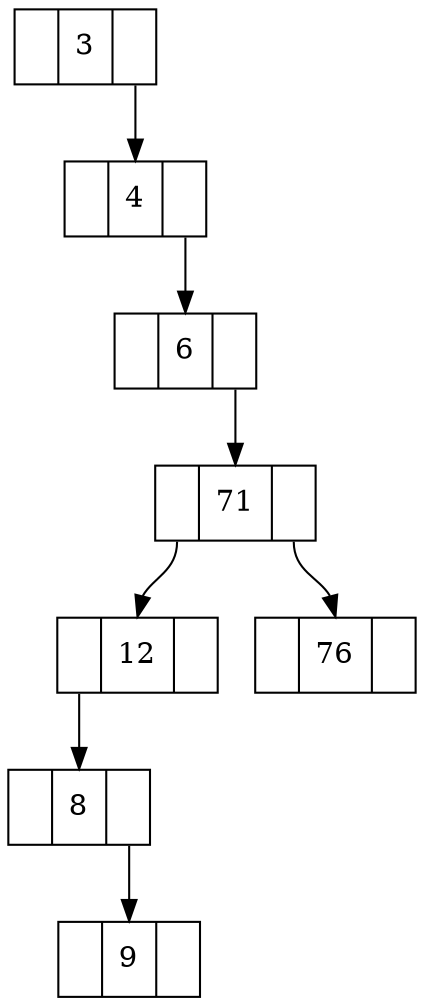 digraph BST {
node [shape=record]
3[label="<L> |<D> 3|<R> "]
4[label="<L> |<D> 4|<R> "]
6[label="<L> |<D> 6|<R> "]
71[label="<L> |<D> 71|<R> "]
12[label="<L> |<D> 12|<R> "]
8[label="<L> |<D> 8|<R> "]
9[label="<L> |<D> 9|<R> "]
8:R -> 9:D
12:L -> 8:D
71:L -> 12:D
76[label="<L> |<D> 76|<R> "]
71:R -> 76:D
6:R -> 71:D
4:R -> 6:D
3:R -> 4:D
}
